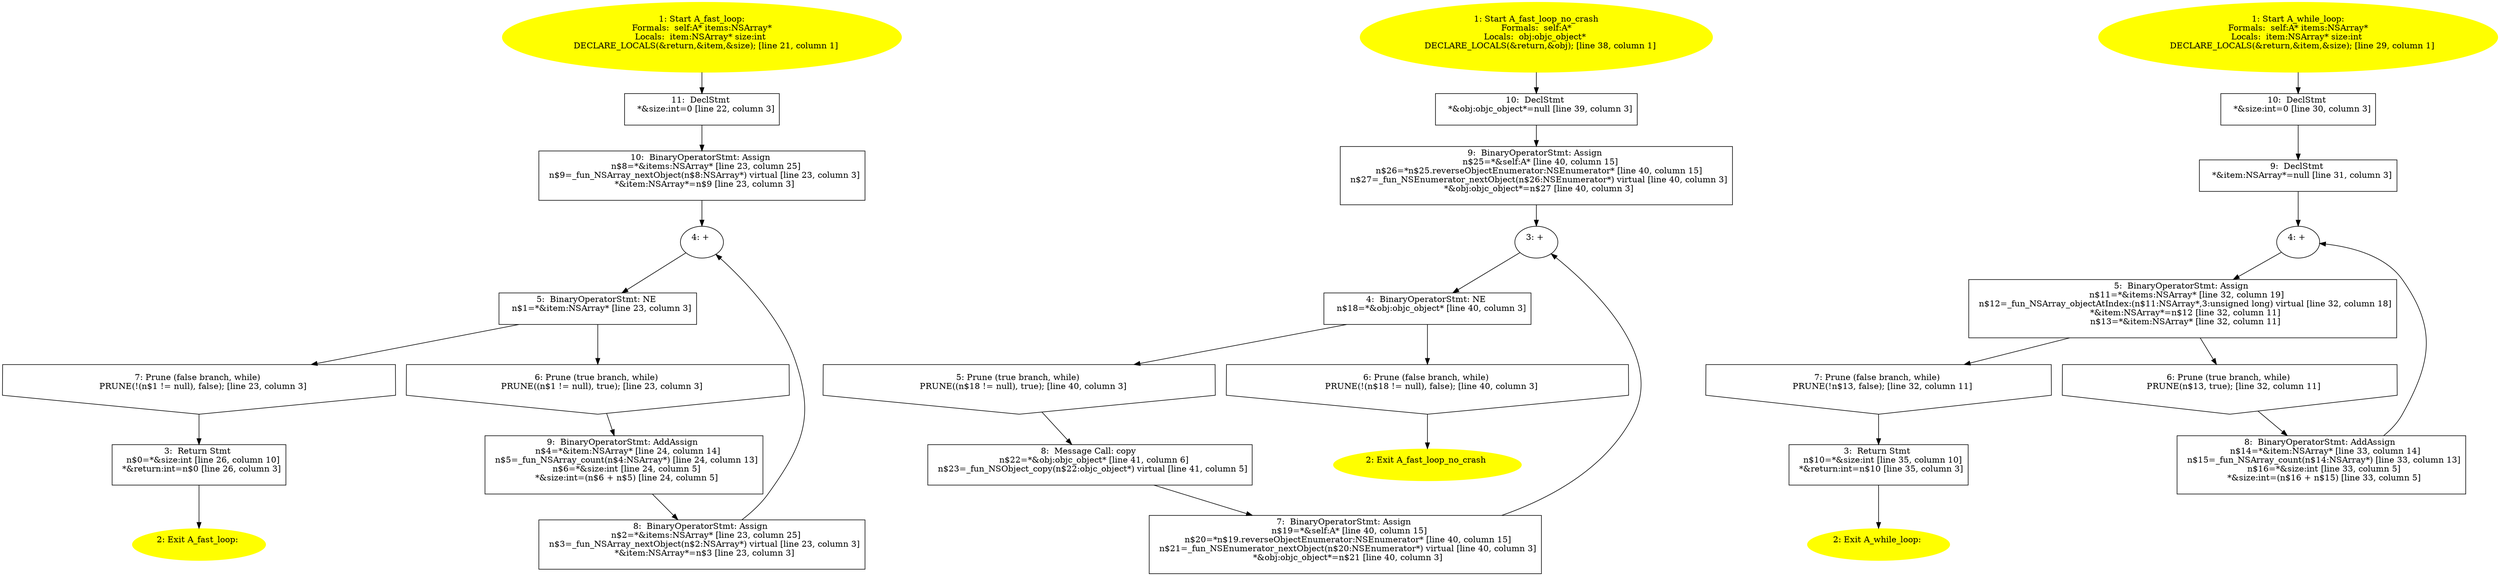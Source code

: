 /* @generated */
digraph cfg {
"fast_loop:#A#instance.9cd800cb29c7a698fe4cc371a7448f6e_1" [label="1: Start A_fast_loop:\nFormals:  self:A* items:NSArray*\nLocals:  item:NSArray* size:int \n   DECLARE_LOCALS(&return,&item,&size); [line 21, column 1]\n " color=yellow style=filled]
	

	 "fast_loop:#A#instance.9cd800cb29c7a698fe4cc371a7448f6e_1" -> "fast_loop:#A#instance.9cd800cb29c7a698fe4cc371a7448f6e_11" ;
"fast_loop:#A#instance.9cd800cb29c7a698fe4cc371a7448f6e_2" [label="2: Exit A_fast_loop: \n  " color=yellow style=filled]
	

"fast_loop:#A#instance.9cd800cb29c7a698fe4cc371a7448f6e_3" [label="3:  Return Stmt \n   n$0=*&size:int [line 26, column 10]\n  *&return:int=n$0 [line 26, column 3]\n " shape="box"]
	

	 "fast_loop:#A#instance.9cd800cb29c7a698fe4cc371a7448f6e_3" -> "fast_loop:#A#instance.9cd800cb29c7a698fe4cc371a7448f6e_2" ;
"fast_loop:#A#instance.9cd800cb29c7a698fe4cc371a7448f6e_4" [label="4: + \n  " ]
	

	 "fast_loop:#A#instance.9cd800cb29c7a698fe4cc371a7448f6e_4" -> "fast_loop:#A#instance.9cd800cb29c7a698fe4cc371a7448f6e_5" ;
"fast_loop:#A#instance.9cd800cb29c7a698fe4cc371a7448f6e_5" [label="5:  BinaryOperatorStmt: NE \n   n$1=*&item:NSArray* [line 23, column 3]\n " shape="box"]
	

	 "fast_loop:#A#instance.9cd800cb29c7a698fe4cc371a7448f6e_5" -> "fast_loop:#A#instance.9cd800cb29c7a698fe4cc371a7448f6e_6" ;
	 "fast_loop:#A#instance.9cd800cb29c7a698fe4cc371a7448f6e_5" -> "fast_loop:#A#instance.9cd800cb29c7a698fe4cc371a7448f6e_7" ;
"fast_loop:#A#instance.9cd800cb29c7a698fe4cc371a7448f6e_6" [label="6: Prune (true branch, while) \n   PRUNE((n$1 != null), true); [line 23, column 3]\n " shape="invhouse"]
	

	 "fast_loop:#A#instance.9cd800cb29c7a698fe4cc371a7448f6e_6" -> "fast_loop:#A#instance.9cd800cb29c7a698fe4cc371a7448f6e_9" ;
"fast_loop:#A#instance.9cd800cb29c7a698fe4cc371a7448f6e_7" [label="7: Prune (false branch, while) \n   PRUNE(!(n$1 != null), false); [line 23, column 3]\n " shape="invhouse"]
	

	 "fast_loop:#A#instance.9cd800cb29c7a698fe4cc371a7448f6e_7" -> "fast_loop:#A#instance.9cd800cb29c7a698fe4cc371a7448f6e_3" ;
"fast_loop:#A#instance.9cd800cb29c7a698fe4cc371a7448f6e_8" [label="8:  BinaryOperatorStmt: Assign \n   n$2=*&items:NSArray* [line 23, column 25]\n  n$3=_fun_NSArray_nextObject(n$2:NSArray*) virtual [line 23, column 3]\n  *&item:NSArray*=n$3 [line 23, column 3]\n " shape="box"]
	

	 "fast_loop:#A#instance.9cd800cb29c7a698fe4cc371a7448f6e_8" -> "fast_loop:#A#instance.9cd800cb29c7a698fe4cc371a7448f6e_4" ;
"fast_loop:#A#instance.9cd800cb29c7a698fe4cc371a7448f6e_9" [label="9:  BinaryOperatorStmt: AddAssign \n   n$4=*&item:NSArray* [line 24, column 14]\n  n$5=_fun_NSArray_count(n$4:NSArray*) [line 24, column 13]\n  n$6=*&size:int [line 24, column 5]\n  *&size:int=(n$6 + n$5) [line 24, column 5]\n " shape="box"]
	

	 "fast_loop:#A#instance.9cd800cb29c7a698fe4cc371a7448f6e_9" -> "fast_loop:#A#instance.9cd800cb29c7a698fe4cc371a7448f6e_8" ;
"fast_loop:#A#instance.9cd800cb29c7a698fe4cc371a7448f6e_10" [label="10:  BinaryOperatorStmt: Assign \n   n$8=*&items:NSArray* [line 23, column 25]\n  n$9=_fun_NSArray_nextObject(n$8:NSArray*) virtual [line 23, column 3]\n  *&item:NSArray*=n$9 [line 23, column 3]\n " shape="box"]
	

	 "fast_loop:#A#instance.9cd800cb29c7a698fe4cc371a7448f6e_10" -> "fast_loop:#A#instance.9cd800cb29c7a698fe4cc371a7448f6e_4" ;
"fast_loop:#A#instance.9cd800cb29c7a698fe4cc371a7448f6e_11" [label="11:  DeclStmt \n   *&size:int=0 [line 22, column 3]\n " shape="box"]
	

	 "fast_loop:#A#instance.9cd800cb29c7a698fe4cc371a7448f6e_11" -> "fast_loop:#A#instance.9cd800cb29c7a698fe4cc371a7448f6e_10" ;
"fast_loop_no_crash#A#instance.eaee56a1051009329a3989c3a10fb432_1" [label="1: Start A_fast_loop_no_crash\nFormals:  self:A*\nLocals:  obj:objc_object* \n   DECLARE_LOCALS(&return,&obj); [line 38, column 1]\n " color=yellow style=filled]
	

	 "fast_loop_no_crash#A#instance.eaee56a1051009329a3989c3a10fb432_1" -> "fast_loop_no_crash#A#instance.eaee56a1051009329a3989c3a10fb432_10" ;
"fast_loop_no_crash#A#instance.eaee56a1051009329a3989c3a10fb432_2" [label="2: Exit A_fast_loop_no_crash \n  " color=yellow style=filled]
	

"fast_loop_no_crash#A#instance.eaee56a1051009329a3989c3a10fb432_3" [label="3: + \n  " ]
	

	 "fast_loop_no_crash#A#instance.eaee56a1051009329a3989c3a10fb432_3" -> "fast_loop_no_crash#A#instance.eaee56a1051009329a3989c3a10fb432_4" ;
"fast_loop_no_crash#A#instance.eaee56a1051009329a3989c3a10fb432_4" [label="4:  BinaryOperatorStmt: NE \n   n$18=*&obj:objc_object* [line 40, column 3]\n " shape="box"]
	

	 "fast_loop_no_crash#A#instance.eaee56a1051009329a3989c3a10fb432_4" -> "fast_loop_no_crash#A#instance.eaee56a1051009329a3989c3a10fb432_5" ;
	 "fast_loop_no_crash#A#instance.eaee56a1051009329a3989c3a10fb432_4" -> "fast_loop_no_crash#A#instance.eaee56a1051009329a3989c3a10fb432_6" ;
"fast_loop_no_crash#A#instance.eaee56a1051009329a3989c3a10fb432_5" [label="5: Prune (true branch, while) \n   PRUNE((n$18 != null), true); [line 40, column 3]\n " shape="invhouse"]
	

	 "fast_loop_no_crash#A#instance.eaee56a1051009329a3989c3a10fb432_5" -> "fast_loop_no_crash#A#instance.eaee56a1051009329a3989c3a10fb432_8" ;
"fast_loop_no_crash#A#instance.eaee56a1051009329a3989c3a10fb432_6" [label="6: Prune (false branch, while) \n   PRUNE(!(n$18 != null), false); [line 40, column 3]\n " shape="invhouse"]
	

	 "fast_loop_no_crash#A#instance.eaee56a1051009329a3989c3a10fb432_6" -> "fast_loop_no_crash#A#instance.eaee56a1051009329a3989c3a10fb432_2" ;
"fast_loop_no_crash#A#instance.eaee56a1051009329a3989c3a10fb432_7" [label="7:  BinaryOperatorStmt: Assign \n   n$19=*&self:A* [line 40, column 15]\n  n$20=*n$19.reverseObjectEnumerator:NSEnumerator* [line 40, column 15]\n  n$21=_fun_NSEnumerator_nextObject(n$20:NSEnumerator*) virtual [line 40, column 3]\n  *&obj:objc_object*=n$21 [line 40, column 3]\n " shape="box"]
	

	 "fast_loop_no_crash#A#instance.eaee56a1051009329a3989c3a10fb432_7" -> "fast_loop_no_crash#A#instance.eaee56a1051009329a3989c3a10fb432_3" ;
"fast_loop_no_crash#A#instance.eaee56a1051009329a3989c3a10fb432_8" [label="8:  Message Call: copy \n   n$22=*&obj:objc_object* [line 41, column 6]\n  n$23=_fun_NSObject_copy(n$22:objc_object*) virtual [line 41, column 5]\n " shape="box"]
	

	 "fast_loop_no_crash#A#instance.eaee56a1051009329a3989c3a10fb432_8" -> "fast_loop_no_crash#A#instance.eaee56a1051009329a3989c3a10fb432_7" ;
"fast_loop_no_crash#A#instance.eaee56a1051009329a3989c3a10fb432_9" [label="9:  BinaryOperatorStmt: Assign \n   n$25=*&self:A* [line 40, column 15]\n  n$26=*n$25.reverseObjectEnumerator:NSEnumerator* [line 40, column 15]\n  n$27=_fun_NSEnumerator_nextObject(n$26:NSEnumerator*) virtual [line 40, column 3]\n  *&obj:objc_object*=n$27 [line 40, column 3]\n " shape="box"]
	

	 "fast_loop_no_crash#A#instance.eaee56a1051009329a3989c3a10fb432_9" -> "fast_loop_no_crash#A#instance.eaee56a1051009329a3989c3a10fb432_3" ;
"fast_loop_no_crash#A#instance.eaee56a1051009329a3989c3a10fb432_10" [label="10:  DeclStmt \n   *&obj:objc_object*=null [line 39, column 3]\n " shape="box"]
	

	 "fast_loop_no_crash#A#instance.eaee56a1051009329a3989c3a10fb432_10" -> "fast_loop_no_crash#A#instance.eaee56a1051009329a3989c3a10fb432_9" ;
"while_loop:#A#instance.30e9692b3abdc47bcb262e353f292a28_1" [label="1: Start A_while_loop:\nFormals:  self:A* items:NSArray*\nLocals:  item:NSArray* size:int \n   DECLARE_LOCALS(&return,&item,&size); [line 29, column 1]\n " color=yellow style=filled]
	

	 "while_loop:#A#instance.30e9692b3abdc47bcb262e353f292a28_1" -> "while_loop:#A#instance.30e9692b3abdc47bcb262e353f292a28_10" ;
"while_loop:#A#instance.30e9692b3abdc47bcb262e353f292a28_2" [label="2: Exit A_while_loop: \n  " color=yellow style=filled]
	

"while_loop:#A#instance.30e9692b3abdc47bcb262e353f292a28_3" [label="3:  Return Stmt \n   n$10=*&size:int [line 35, column 10]\n  *&return:int=n$10 [line 35, column 3]\n " shape="box"]
	

	 "while_loop:#A#instance.30e9692b3abdc47bcb262e353f292a28_3" -> "while_loop:#A#instance.30e9692b3abdc47bcb262e353f292a28_2" ;
"while_loop:#A#instance.30e9692b3abdc47bcb262e353f292a28_4" [label="4: + \n  " ]
	

	 "while_loop:#A#instance.30e9692b3abdc47bcb262e353f292a28_4" -> "while_loop:#A#instance.30e9692b3abdc47bcb262e353f292a28_5" ;
"while_loop:#A#instance.30e9692b3abdc47bcb262e353f292a28_5" [label="5:  BinaryOperatorStmt: Assign \n   n$11=*&items:NSArray* [line 32, column 19]\n  n$12=_fun_NSArray_objectAtIndex:(n$11:NSArray*,3:unsigned long) virtual [line 32, column 18]\n  *&item:NSArray*=n$12 [line 32, column 11]\n  n$13=*&item:NSArray* [line 32, column 11]\n " shape="box"]
	

	 "while_loop:#A#instance.30e9692b3abdc47bcb262e353f292a28_5" -> "while_loop:#A#instance.30e9692b3abdc47bcb262e353f292a28_6" ;
	 "while_loop:#A#instance.30e9692b3abdc47bcb262e353f292a28_5" -> "while_loop:#A#instance.30e9692b3abdc47bcb262e353f292a28_7" ;
"while_loop:#A#instance.30e9692b3abdc47bcb262e353f292a28_6" [label="6: Prune (true branch, while) \n   PRUNE(n$13, true); [line 32, column 11]\n " shape="invhouse"]
	

	 "while_loop:#A#instance.30e9692b3abdc47bcb262e353f292a28_6" -> "while_loop:#A#instance.30e9692b3abdc47bcb262e353f292a28_8" ;
"while_loop:#A#instance.30e9692b3abdc47bcb262e353f292a28_7" [label="7: Prune (false branch, while) \n   PRUNE(!n$13, false); [line 32, column 11]\n " shape="invhouse"]
	

	 "while_loop:#A#instance.30e9692b3abdc47bcb262e353f292a28_7" -> "while_loop:#A#instance.30e9692b3abdc47bcb262e353f292a28_3" ;
"while_loop:#A#instance.30e9692b3abdc47bcb262e353f292a28_8" [label="8:  BinaryOperatorStmt: AddAssign \n   n$14=*&item:NSArray* [line 33, column 14]\n  n$15=_fun_NSArray_count(n$14:NSArray*) [line 33, column 13]\n  n$16=*&size:int [line 33, column 5]\n  *&size:int=(n$16 + n$15) [line 33, column 5]\n " shape="box"]
	

	 "while_loop:#A#instance.30e9692b3abdc47bcb262e353f292a28_8" -> "while_loop:#A#instance.30e9692b3abdc47bcb262e353f292a28_4" ;
"while_loop:#A#instance.30e9692b3abdc47bcb262e353f292a28_9" [label="9:  DeclStmt \n   *&item:NSArray*=null [line 31, column 3]\n " shape="box"]
	

	 "while_loop:#A#instance.30e9692b3abdc47bcb262e353f292a28_9" -> "while_loop:#A#instance.30e9692b3abdc47bcb262e353f292a28_4" ;
"while_loop:#A#instance.30e9692b3abdc47bcb262e353f292a28_10" [label="10:  DeclStmt \n   *&size:int=0 [line 30, column 3]\n " shape="box"]
	

	 "while_loop:#A#instance.30e9692b3abdc47bcb262e353f292a28_10" -> "while_loop:#A#instance.30e9692b3abdc47bcb262e353f292a28_9" ;
}
